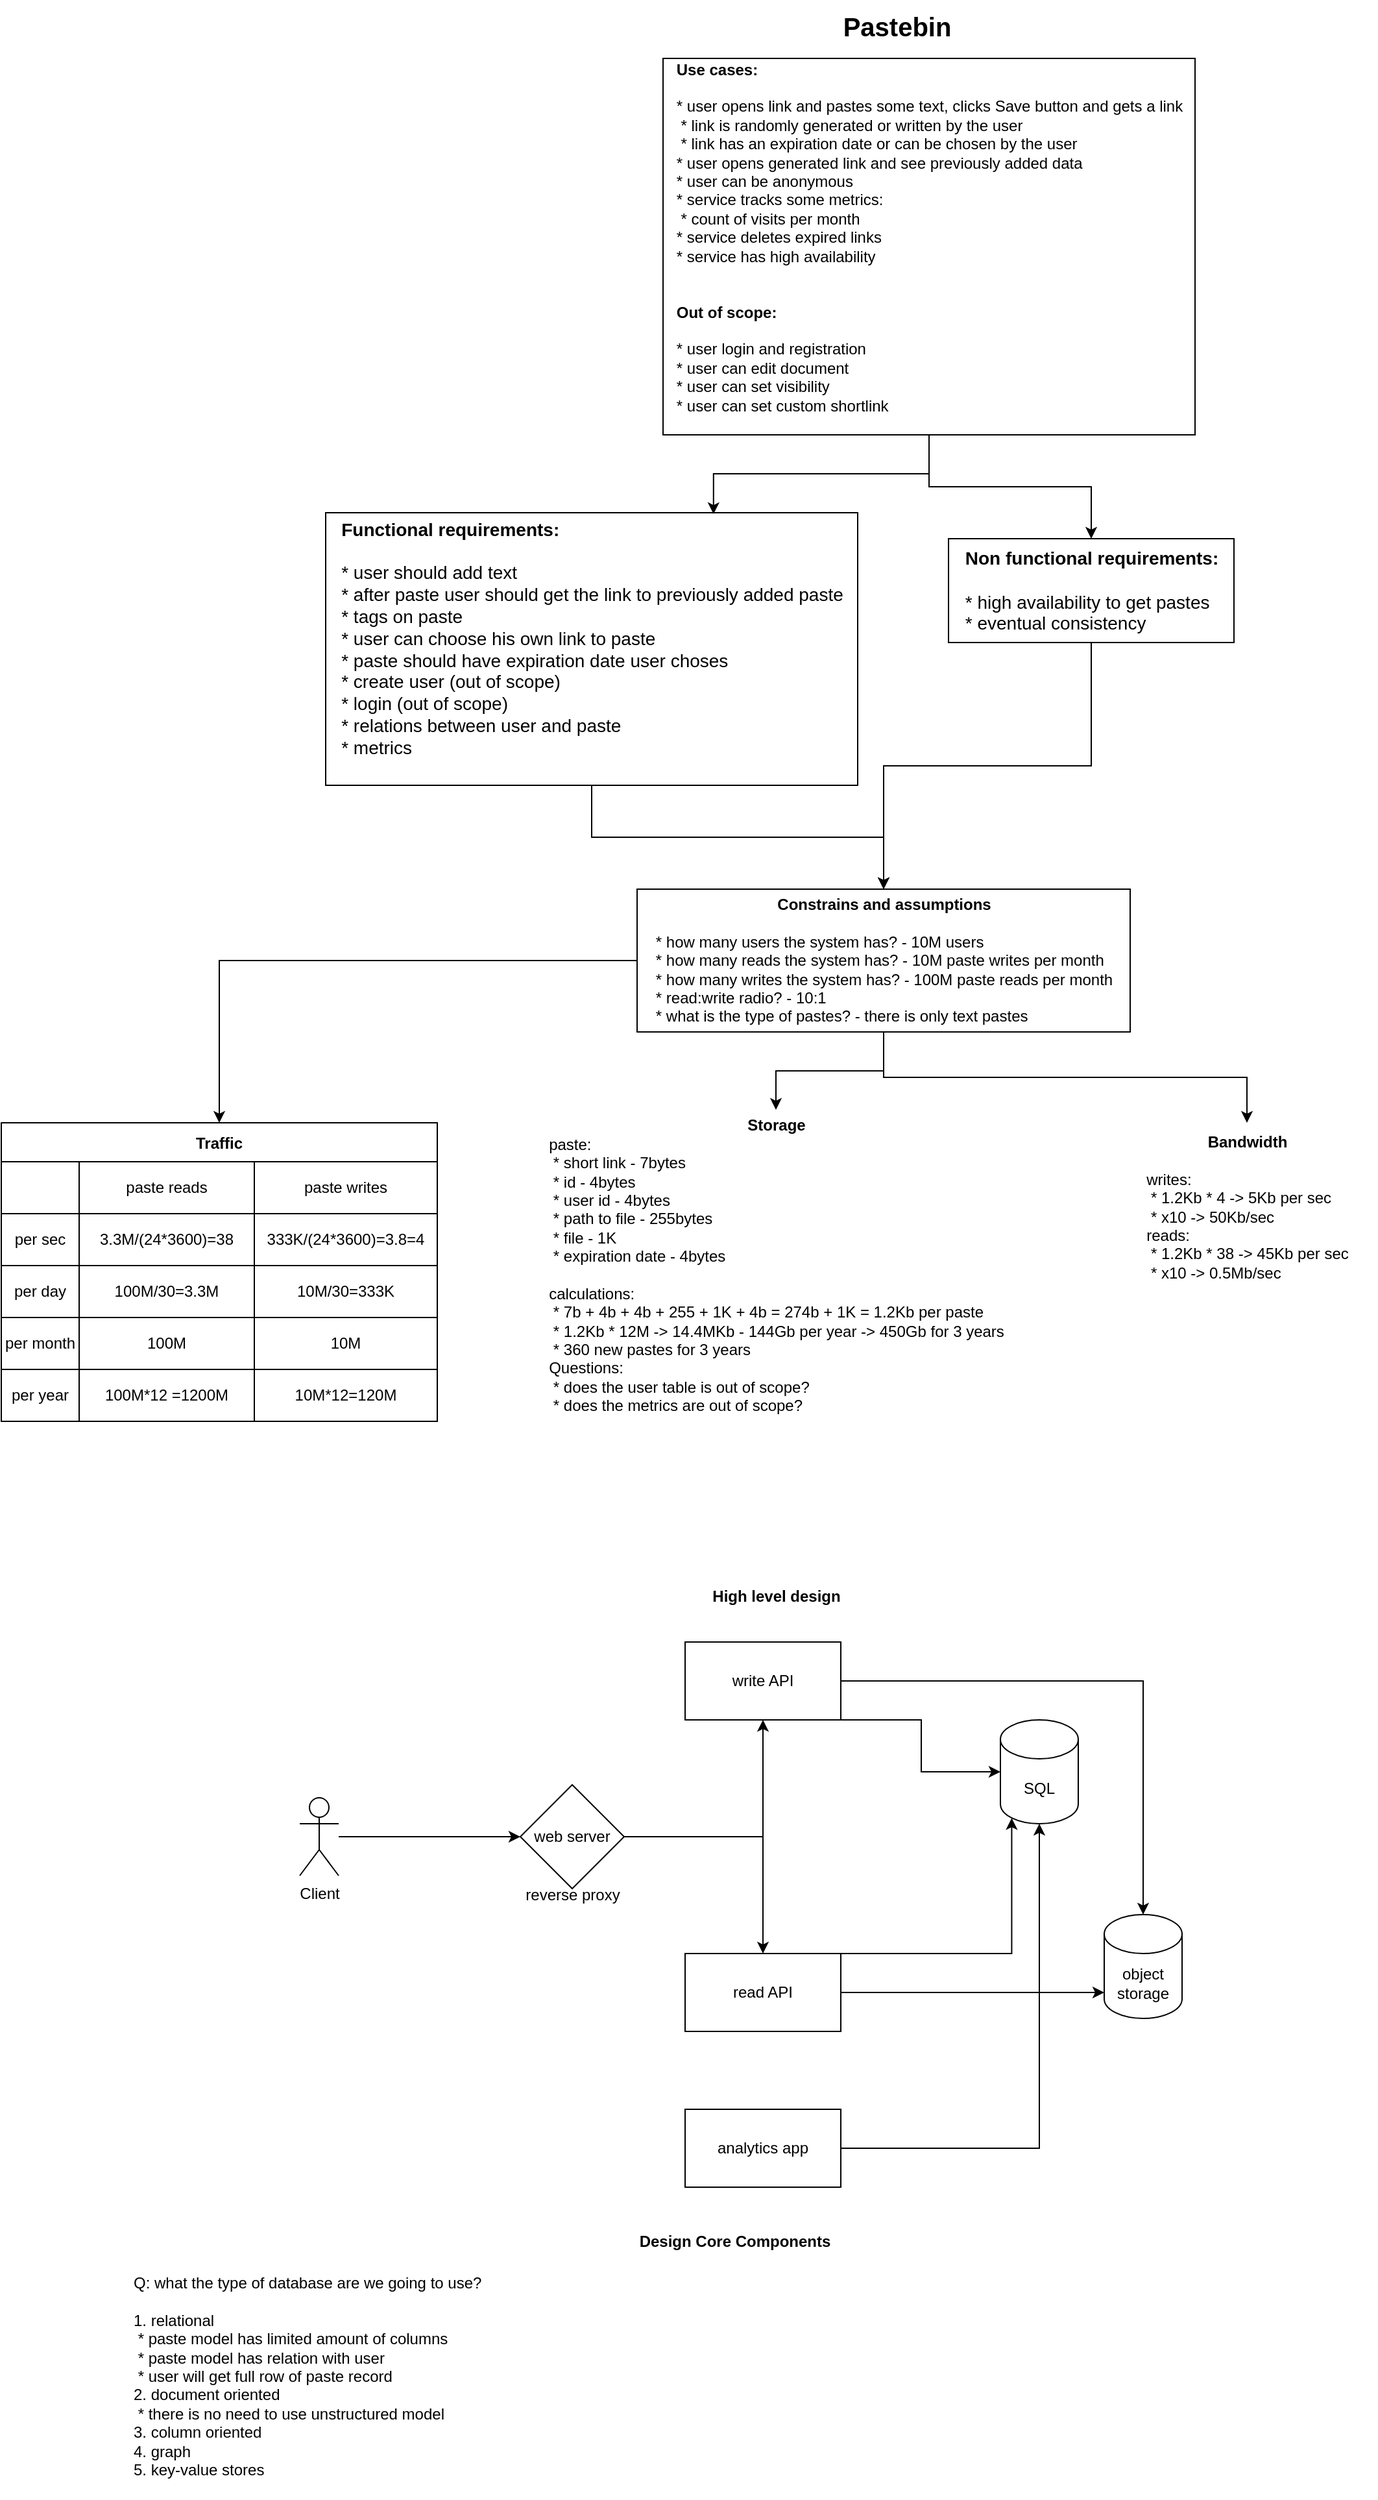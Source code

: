 <mxfile version="20.3.6" type="github">
  <diagram id="PuMi0kId-e-hUfrw8BZP" name="Страница 1">
    <mxGraphModel dx="1532" dy="622" grid="1" gridSize="10" guides="1" tooltips="1" connect="1" arrows="1" fold="1" page="1" pageScale="1" pageWidth="827" pageHeight="1169" math="0" shadow="0">
      <root>
        <mxCell id="0" />
        <mxCell id="1" parent="0" />
        <mxCell id="pfe3GB8zZH_nZLxF0a3G-1" value="&lt;b&gt;&lt;font style=&quot;font-size: 20px;&quot;&gt;Pastebin&lt;/font&gt;&lt;/b&gt;" style="text;html=1;resizable=0;autosize=1;align=center;verticalAlign=middle;points=[];fillColor=none;strokeColor=none;rounded=0;" parent="1" vertex="1">
          <mxGeometry x="-185" y="5" width="110" height="40" as="geometry" />
        </mxCell>
        <mxCell id="MaZiv5EfzWluJ8ZrnVki-30" style="edgeStyle=orthogonalEdgeStyle;rounded=0;orthogonalLoop=1;jettySize=auto;html=1;" edge="1" parent="1" source="pfe3GB8zZH_nZLxF0a3G-2" target="qygxZFsqdgiUwYKes5Kv-2">
          <mxGeometry relative="1" as="geometry" />
        </mxCell>
        <mxCell id="pfe3GB8zZH_nZLxF0a3G-2" value="&lt;div style=&quot;text-align: left;&quot;&gt;&lt;b&gt;Functional requirements:&lt;/b&gt;&lt;/div&gt;&lt;br&gt;&lt;div style=&quot;text-align: left;&quot;&gt;* user should add text&lt;/div&gt;&lt;div style=&quot;text-align: left;&quot;&gt;* after paste user should get the link to previously added paste&lt;/div&gt;&lt;div style=&quot;text-align: left;&quot;&gt;* tags on paste&lt;/div&gt;&lt;div style=&quot;text-align: left;&quot;&gt;* user can choose his own link to paste&lt;/div&gt;&lt;div style=&quot;text-align: left;&quot;&gt;* paste should have expiration date user choses&lt;/div&gt;&lt;div style=&quot;text-align: left;&quot;&gt;* create user (out of scope)&lt;/div&gt;&lt;div style=&quot;text-align: left;&quot;&gt;* login (out of scope)&lt;/div&gt;&lt;div style=&quot;text-align: left;&quot;&gt;* relations between user and paste&lt;/div&gt;&lt;div style=&quot;text-align: left;&quot;&gt;* metrics&lt;/div&gt;&lt;div style=&quot;text-align: left;&quot;&gt;&lt;br&gt;&lt;/div&gt;" style="text;html=1;align=center;verticalAlign=middle;resizable=0;points=[];autosize=1;strokeColor=default;fillColor=default;fontSize=14;" parent="1" vertex="1">
          <mxGeometry x="-570" y="400" width="410" height="210" as="geometry" />
        </mxCell>
        <mxCell id="MaZiv5EfzWluJ8ZrnVki-29" style="edgeStyle=orthogonalEdgeStyle;rounded=0;orthogonalLoop=1;jettySize=auto;html=1;" edge="1" parent="1" source="pfe3GB8zZH_nZLxF0a3G-3" target="qygxZFsqdgiUwYKes5Kv-2">
          <mxGeometry relative="1" as="geometry" />
        </mxCell>
        <mxCell id="pfe3GB8zZH_nZLxF0a3G-3" value="&lt;div style=&quot;text-align: left;&quot;&gt;&lt;b&gt;Non functional requirements:&lt;/b&gt;&lt;/div&gt;&lt;div style=&quot;text-align: left;&quot;&gt;&lt;b&gt;&lt;br&gt;&lt;/b&gt;&lt;/div&gt;&lt;div style=&quot;text-align: left;&quot;&gt;* high availability to get pastes&lt;/div&gt;&lt;div style=&quot;text-align: left;&quot;&gt;* eventual consistency&lt;/div&gt;" style="text;html=1;align=center;verticalAlign=middle;resizable=0;points=[];autosize=1;strokeColor=default;fillColor=default;fontSize=14;" parent="1" vertex="1">
          <mxGeometry x="-90" y="420" width="220" height="80" as="geometry" />
        </mxCell>
        <mxCell id="MaZiv5EfzWluJ8ZrnVki-27" style="edgeStyle=orthogonalEdgeStyle;rounded=0;orthogonalLoop=1;jettySize=auto;html=1;entryX=0.729;entryY=0.005;entryDx=0;entryDy=0;entryPerimeter=0;" edge="1" parent="1" source="qygxZFsqdgiUwYKes5Kv-1" target="pfe3GB8zZH_nZLxF0a3G-2">
          <mxGeometry relative="1" as="geometry" />
        </mxCell>
        <mxCell id="MaZiv5EfzWluJ8ZrnVki-28" style="edgeStyle=orthogonalEdgeStyle;rounded=0;orthogonalLoop=1;jettySize=auto;html=1;" edge="1" parent="1" source="qygxZFsqdgiUwYKes5Kv-1" target="pfe3GB8zZH_nZLxF0a3G-3">
          <mxGeometry relative="1" as="geometry" />
        </mxCell>
        <mxCell id="qygxZFsqdgiUwYKes5Kv-1" value="&lt;div style=&quot;&quot;&gt;&lt;div style=&quot;&quot;&gt;&lt;div style=&quot;text-align: left;&quot;&gt;&lt;b&gt;Use cases:&lt;/b&gt;&lt;/div&gt;&lt;div style=&quot;text-align: left;&quot;&gt;&lt;br&gt;&lt;/div&gt;&lt;div style=&quot;&quot;&gt;&lt;div style=&quot;&quot;&gt;&lt;div style=&quot;text-align: left;&quot;&gt;* user opens link and pastes some text, clicks Save button and gets a link&lt;/div&gt;&lt;div style=&quot;text-align: left;&quot;&gt;&lt;span style=&quot;white-space: pre;&quot;&gt; * link is randomly generated or written by the user&lt;/span&gt;&lt;br&gt;&lt;/div&gt;&lt;div style=&quot;text-align: left;&quot;&gt;&lt;span style=&quot;white-space: pre;&quot;&gt;&lt;span style=&quot;white-space: pre;&quot;&gt; * link has an expiration date or can be &lt;/span&gt;chosen by the user&lt;/span&gt;&lt;/div&gt;&lt;div style=&quot;text-align: left;&quot;&gt;&lt;span style=&quot;white-space: pre;&quot;&gt;* user opens generated link and see previously added data&lt;/span&gt;&lt;/div&gt;&lt;div style=&quot;text-align: left;&quot;&gt;&lt;span style=&quot;white-space: pre;&quot;&gt;* user can be anonymous&lt;/span&gt; &lt;/div&gt;&lt;div style=&quot;text-align: left;&quot;&gt;&lt;span style=&quot;white-space: pre;&quot;&gt;* service tracks some metrics:&lt;/span&gt;&lt;/div&gt;&lt;div style=&quot;text-align: left;&quot;&gt;&lt;span style=&quot;white-space: pre;&quot;&gt; * count of visits per month&lt;/span&gt;&lt;br&gt;&lt;/div&gt;&lt;div style=&quot;text-align: left;&quot;&gt;&lt;span style=&quot;white-space: pre;&quot;&gt;* service deletes expired links&lt;/span&gt;&lt;/div&gt;&lt;div style=&quot;text-align: left;&quot;&gt;&lt;span style=&quot;white-space: pre;&quot;&gt;* service has high availability&lt;/span&gt;&lt;/div&gt;&lt;div style=&quot;text-align: left;&quot;&gt;&lt;span style=&quot;white-space: pre;&quot;&gt;&lt;br&gt;&lt;/span&gt;&lt;/div&gt;&lt;div style=&quot;text-align: left;&quot;&gt;&lt;span style=&quot;white-space: pre;&quot;&gt;&lt;br&gt;&lt;/span&gt;&lt;/div&gt;&lt;div style=&quot;text-align: left;&quot;&gt;&lt;span style=&quot;white-space: pre;&quot;&gt;&lt;b&gt;Out of scope:&lt;/b&gt;&lt;/span&gt;&lt;/div&gt;&lt;div style=&quot;text-align: left;&quot;&gt;&lt;span style=&quot;white-space: pre;&quot;&gt;&lt;br&gt;&lt;/span&gt;&lt;/div&gt;&lt;div style=&quot;text-align: left;&quot;&gt;&lt;span style=&quot;white-space: pre;&quot;&gt;* user login and registration&lt;/span&gt;&lt;/div&gt;&lt;div style=&quot;text-align: left;&quot;&gt;&lt;span style=&quot;white-space: pre;&quot;&gt;* user can edit document&lt;/span&gt;&lt;/div&gt;&lt;div style=&quot;text-align: left;&quot;&gt;&lt;span style=&quot;white-space: pre;&quot;&gt;* user can set visibility&lt;/span&gt;&lt;/div&gt;&lt;div style=&quot;text-align: left;&quot;&gt;&lt;span style=&quot;white-space: pre;&quot;&gt;* user can set custom shortlink&lt;/span&gt;&lt;/div&gt;&lt;div style=&quot;text-align: left;&quot;&gt;&lt;span style=&quot;white-space: pre;&quot;&gt;&lt;br&gt;&lt;/span&gt;&lt;/div&gt;&lt;/div&gt;&lt;/div&gt;&lt;/div&gt;&lt;/div&gt;" style="text;html=1;align=center;verticalAlign=middle;resizable=0;points=[];autosize=1;strokeColor=default;fillColor=default;shadow=0;sketch=0;rounded=0;glass=0;gradientColor=none;fillStyle=auto;" parent="1" vertex="1">
          <mxGeometry x="-310" y="50" width="410" height="290" as="geometry" />
        </mxCell>
        <mxCell id="MaZiv5EfzWluJ8ZrnVki-31" style="edgeStyle=orthogonalEdgeStyle;rounded=0;orthogonalLoop=1;jettySize=auto;html=1;" edge="1" parent="1" source="qygxZFsqdgiUwYKes5Kv-2" target="qygxZFsqdgiUwYKes5Kv-18">
          <mxGeometry relative="1" as="geometry" />
        </mxCell>
        <mxCell id="MaZiv5EfzWluJ8ZrnVki-32" style="edgeStyle=orthogonalEdgeStyle;rounded=0;orthogonalLoop=1;jettySize=auto;html=1;" edge="1" parent="1" source="qygxZFsqdgiUwYKes5Kv-2" target="MaZiv5EfzWluJ8ZrnVki-2">
          <mxGeometry relative="1" as="geometry" />
        </mxCell>
        <mxCell id="MaZiv5EfzWluJ8ZrnVki-33" style="edgeStyle=orthogonalEdgeStyle;rounded=0;orthogonalLoop=1;jettySize=auto;html=1;" edge="1" parent="1" source="qygxZFsqdgiUwYKes5Kv-2" target="MaZiv5EfzWluJ8ZrnVki-3">
          <mxGeometry relative="1" as="geometry" />
        </mxCell>
        <mxCell id="qygxZFsqdgiUwYKes5Kv-2" value="&lt;b&gt;Constrains and assumptions&lt;/b&gt;&lt;br&gt;&lt;br&gt;&lt;div style=&quot;text-align: left;&quot;&gt;* how many users the system has? - 10M users&amp;nbsp;&lt;/div&gt;&lt;div style=&quot;text-align: left;&quot;&gt;* how many reads the system has? - 10M paste writes per month&lt;/div&gt;&lt;div style=&quot;text-align: left;&quot;&gt;* how many writes the system has? - 100M paste reads per month&lt;/div&gt;&lt;div style=&quot;text-align: left;&quot;&gt;* read:write radio? - 10:1&lt;/div&gt;&lt;div style=&quot;text-align: left;&quot;&gt;* what is the type of pastes? - there is only text pastes&lt;/div&gt;" style="text;html=1;align=center;verticalAlign=middle;resizable=0;points=[];autosize=1;strokeColor=default;fillColor=default;" parent="1" vertex="1">
          <mxGeometry x="-330" y="690" width="380" height="110" as="geometry" />
        </mxCell>
        <mxCell id="qygxZFsqdgiUwYKes5Kv-18" value="Traffic" style="shape=table;startSize=30;container=1;collapsible=0;childLayout=tableLayout;fontStyle=1;align=center;rounded=0;shadow=0;glass=0;sketch=0;fillStyle=auto;strokeColor=default;fillColor=default;gradientColor=none;" parent="1" vertex="1">
          <mxGeometry x="-820" y="870" width="336" height="230" as="geometry" />
        </mxCell>
        <mxCell id="qygxZFsqdgiUwYKes5Kv-23" value="" style="shape=tableRow;horizontal=0;startSize=0;swimlaneHead=0;swimlaneBody=0;top=0;left=0;bottom=0;right=0;collapsible=0;dropTarget=0;fillColor=none;points=[[0,0.5],[1,0.5]];portConstraint=eastwest;rounded=0;shadow=0;glass=0;sketch=0;fillStyle=auto;strokeColor=default;" parent="qygxZFsqdgiUwYKes5Kv-18" vertex="1">
          <mxGeometry y="30" width="336" height="40" as="geometry" />
        </mxCell>
        <mxCell id="qygxZFsqdgiUwYKes5Kv-31" value="" style="shape=partialRectangle;html=1;whiteSpace=wrap;connectable=0;fillColor=none;top=0;left=0;bottom=0;right=0;overflow=hidden;rounded=0;shadow=0;glass=0;sketch=0;fillStyle=auto;strokeColor=default;" parent="qygxZFsqdgiUwYKes5Kv-23" vertex="1">
          <mxGeometry width="60" height="40" as="geometry">
            <mxRectangle width="60" height="40" as="alternateBounds" />
          </mxGeometry>
        </mxCell>
        <mxCell id="qygxZFsqdgiUwYKes5Kv-24" value="paste reads" style="shape=partialRectangle;html=1;whiteSpace=wrap;connectable=0;fillColor=none;top=0;left=0;bottom=0;right=0;overflow=hidden;rounded=0;shadow=0;glass=0;sketch=0;fillStyle=auto;strokeColor=default;" parent="qygxZFsqdgiUwYKes5Kv-23" vertex="1">
          <mxGeometry x="60" width="135" height="40" as="geometry">
            <mxRectangle width="135" height="40" as="alternateBounds" />
          </mxGeometry>
        </mxCell>
        <mxCell id="qygxZFsqdgiUwYKes5Kv-25" value="paste writes" style="shape=partialRectangle;html=1;whiteSpace=wrap;connectable=0;fillColor=none;top=0;left=0;bottom=0;right=0;overflow=hidden;rounded=0;shadow=0;glass=0;sketch=0;fillStyle=auto;strokeColor=default;" parent="qygxZFsqdgiUwYKes5Kv-23" vertex="1">
          <mxGeometry x="195" width="141" height="40" as="geometry">
            <mxRectangle width="141" height="40" as="alternateBounds" />
          </mxGeometry>
        </mxCell>
        <mxCell id="qygxZFsqdgiUwYKes5Kv-19" value="" style="shape=tableRow;horizontal=0;startSize=0;swimlaneHead=0;swimlaneBody=0;top=0;left=0;bottom=0;right=0;collapsible=0;dropTarget=0;fillColor=none;points=[[0,0.5],[1,0.5]];portConstraint=eastwest;rounded=0;shadow=0;glass=0;sketch=0;fillStyle=auto;strokeColor=default;" parent="qygxZFsqdgiUwYKes5Kv-18" vertex="1">
          <mxGeometry y="70" width="336" height="40" as="geometry" />
        </mxCell>
        <mxCell id="qygxZFsqdgiUwYKes5Kv-32" value="per sec" style="shape=partialRectangle;html=1;whiteSpace=wrap;connectable=0;fillColor=none;top=0;left=0;bottom=0;right=0;overflow=hidden;rounded=0;shadow=0;glass=0;sketch=0;fillStyle=auto;strokeColor=default;" parent="qygxZFsqdgiUwYKes5Kv-19" vertex="1">
          <mxGeometry width="60" height="40" as="geometry">
            <mxRectangle width="60" height="40" as="alternateBounds" />
          </mxGeometry>
        </mxCell>
        <mxCell id="qygxZFsqdgiUwYKes5Kv-20" value="3.3M/(24*3600)=38" style="shape=partialRectangle;html=1;whiteSpace=wrap;connectable=0;fillColor=none;top=0;left=0;bottom=0;right=0;overflow=hidden;rounded=0;shadow=0;glass=0;sketch=0;fillStyle=auto;strokeColor=default;" parent="qygxZFsqdgiUwYKes5Kv-19" vertex="1">
          <mxGeometry x="60" width="135" height="40" as="geometry">
            <mxRectangle width="135" height="40" as="alternateBounds" />
          </mxGeometry>
        </mxCell>
        <mxCell id="qygxZFsqdgiUwYKes5Kv-21" value="333K/(24*3600)=3.8=4" style="shape=partialRectangle;html=1;whiteSpace=wrap;connectable=0;fillColor=none;top=0;left=0;bottom=0;right=0;overflow=hidden;rounded=0;shadow=0;glass=0;sketch=0;fillStyle=auto;strokeColor=default;" parent="qygxZFsqdgiUwYKes5Kv-19" vertex="1">
          <mxGeometry x="195" width="141" height="40" as="geometry">
            <mxRectangle width="141" height="40" as="alternateBounds" />
          </mxGeometry>
        </mxCell>
        <mxCell id="qygxZFsqdgiUwYKes5Kv-27" value="" style="shape=tableRow;horizontal=0;startSize=0;swimlaneHead=0;swimlaneBody=0;top=0;left=0;bottom=0;right=0;collapsible=0;dropTarget=0;fillColor=none;points=[[0,0.5],[1,0.5]];portConstraint=eastwest;rounded=0;shadow=0;glass=0;sketch=0;fillStyle=auto;strokeColor=default;" parent="qygxZFsqdgiUwYKes5Kv-18" vertex="1">
          <mxGeometry y="110" width="336" height="40" as="geometry" />
        </mxCell>
        <mxCell id="qygxZFsqdgiUwYKes5Kv-33" value="per day" style="shape=partialRectangle;html=1;whiteSpace=wrap;connectable=0;fillColor=none;top=0;left=0;bottom=0;right=0;overflow=hidden;rounded=0;shadow=0;glass=0;sketch=0;fillStyle=auto;strokeColor=default;" parent="qygxZFsqdgiUwYKes5Kv-27" vertex="1">
          <mxGeometry width="60" height="40" as="geometry">
            <mxRectangle width="60" height="40" as="alternateBounds" />
          </mxGeometry>
        </mxCell>
        <mxCell id="qygxZFsqdgiUwYKes5Kv-28" value="100M/30=3.3M" style="shape=partialRectangle;html=1;whiteSpace=wrap;connectable=0;fillColor=none;top=0;left=0;bottom=0;right=0;overflow=hidden;rounded=0;shadow=0;glass=0;sketch=0;fillStyle=auto;strokeColor=default;" parent="qygxZFsqdgiUwYKes5Kv-27" vertex="1">
          <mxGeometry x="60" width="135" height="40" as="geometry">
            <mxRectangle width="135" height="40" as="alternateBounds" />
          </mxGeometry>
        </mxCell>
        <mxCell id="qygxZFsqdgiUwYKes5Kv-29" value="10M/30=333K" style="shape=partialRectangle;html=1;whiteSpace=wrap;connectable=0;fillColor=none;top=0;left=0;bottom=0;right=0;overflow=hidden;rounded=0;shadow=0;glass=0;sketch=0;fillStyle=auto;strokeColor=default;" parent="qygxZFsqdgiUwYKes5Kv-27" vertex="1">
          <mxGeometry x="195" width="141" height="40" as="geometry">
            <mxRectangle width="141" height="40" as="alternateBounds" />
          </mxGeometry>
        </mxCell>
        <mxCell id="qygxZFsqdgiUwYKes5Kv-61" style="shape=tableRow;horizontal=0;startSize=0;swimlaneHead=0;swimlaneBody=0;top=0;left=0;bottom=0;right=0;collapsible=0;dropTarget=0;fillColor=none;points=[[0,0.5],[1,0.5]];portConstraint=eastwest;rounded=0;shadow=0;glass=0;sketch=0;fillStyle=auto;strokeColor=default;" parent="qygxZFsqdgiUwYKes5Kv-18" vertex="1">
          <mxGeometry y="150" width="336" height="40" as="geometry" />
        </mxCell>
        <mxCell id="qygxZFsqdgiUwYKes5Kv-62" value="per month" style="shape=partialRectangle;html=1;whiteSpace=wrap;connectable=0;fillColor=none;top=0;left=0;bottom=0;right=0;overflow=hidden;rounded=0;shadow=0;glass=0;sketch=0;fillStyle=auto;strokeColor=default;" parent="qygxZFsqdgiUwYKes5Kv-61" vertex="1">
          <mxGeometry width="60" height="40" as="geometry">
            <mxRectangle width="60" height="40" as="alternateBounds" />
          </mxGeometry>
        </mxCell>
        <mxCell id="qygxZFsqdgiUwYKes5Kv-63" value="100M" style="shape=partialRectangle;html=1;whiteSpace=wrap;connectable=0;fillColor=none;top=0;left=0;bottom=0;right=0;overflow=hidden;rounded=0;shadow=0;glass=0;sketch=0;fillStyle=auto;strokeColor=default;" parent="qygxZFsqdgiUwYKes5Kv-61" vertex="1">
          <mxGeometry x="60" width="135" height="40" as="geometry">
            <mxRectangle width="135" height="40" as="alternateBounds" />
          </mxGeometry>
        </mxCell>
        <mxCell id="qygxZFsqdgiUwYKes5Kv-64" value="10M" style="shape=partialRectangle;html=1;whiteSpace=wrap;connectable=0;fillColor=none;top=0;left=0;bottom=0;right=0;overflow=hidden;rounded=0;shadow=0;glass=0;sketch=0;fillStyle=auto;strokeColor=default;" parent="qygxZFsqdgiUwYKes5Kv-61" vertex="1">
          <mxGeometry x="195" width="141" height="40" as="geometry">
            <mxRectangle width="141" height="40" as="alternateBounds" />
          </mxGeometry>
        </mxCell>
        <mxCell id="qygxZFsqdgiUwYKes5Kv-56" style="shape=tableRow;horizontal=0;startSize=0;swimlaneHead=0;swimlaneBody=0;top=0;left=0;bottom=0;right=0;collapsible=0;dropTarget=0;fillColor=none;points=[[0,0.5],[1,0.5]];portConstraint=eastwest;rounded=0;shadow=0;glass=0;sketch=0;fillStyle=auto;strokeColor=default;" parent="qygxZFsqdgiUwYKes5Kv-18" vertex="1">
          <mxGeometry y="190" width="336" height="40" as="geometry" />
        </mxCell>
        <mxCell id="qygxZFsqdgiUwYKes5Kv-57" value="per year" style="shape=partialRectangle;html=1;whiteSpace=wrap;connectable=0;fillColor=none;top=0;left=0;bottom=0;right=0;overflow=hidden;rounded=0;shadow=0;glass=0;sketch=0;fillStyle=auto;strokeColor=default;" parent="qygxZFsqdgiUwYKes5Kv-56" vertex="1">
          <mxGeometry width="60" height="40" as="geometry">
            <mxRectangle width="60" height="40" as="alternateBounds" />
          </mxGeometry>
        </mxCell>
        <mxCell id="qygxZFsqdgiUwYKes5Kv-58" value="100M*12 =1200M" style="shape=partialRectangle;html=1;whiteSpace=wrap;connectable=0;fillColor=none;top=0;left=0;bottom=0;right=0;overflow=hidden;rounded=0;shadow=0;glass=0;sketch=0;fillStyle=auto;strokeColor=default;" parent="qygxZFsqdgiUwYKes5Kv-56" vertex="1">
          <mxGeometry x="60" width="135" height="40" as="geometry">
            <mxRectangle width="135" height="40" as="alternateBounds" />
          </mxGeometry>
        </mxCell>
        <mxCell id="qygxZFsqdgiUwYKes5Kv-59" value="10M*12=120M" style="shape=partialRectangle;html=1;whiteSpace=wrap;connectable=0;fillColor=none;top=0;left=0;bottom=0;right=0;overflow=hidden;rounded=0;shadow=0;glass=0;sketch=0;fillStyle=auto;strokeColor=default;" parent="qygxZFsqdgiUwYKes5Kv-56" vertex="1">
          <mxGeometry x="195" width="141" height="40" as="geometry">
            <mxRectangle width="141" height="40" as="alternateBounds" />
          </mxGeometry>
        </mxCell>
        <mxCell id="MaZiv5EfzWluJ8ZrnVki-2" value="&lt;b&gt;Storage&lt;/b&gt;&lt;br&gt;&lt;div style=&quot;text-align: left;&quot;&gt;paste:&lt;/div&gt;&lt;div style=&quot;text-align: left;&quot;&gt;&lt;span style=&quot;white-space: pre;&quot;&gt;	* short link - 7bytes&lt;/span&gt;&lt;br&gt;&lt;/div&gt;&lt;div style=&quot;text-align: left;&quot;&gt;&lt;span style=&quot;white-space: pre;&quot;&gt;&lt;span style=&quot;white-space: pre;&quot;&gt;	* id - 4bytes&lt;/span&gt;&lt;br&gt;&lt;/span&gt;&lt;/div&gt;&lt;div style=&quot;text-align: left;&quot;&gt;&lt;span style=&quot;white-space: pre;&quot;&gt;&lt;span style=&quot;white-space: pre;&quot;&gt;&lt;span style=&quot;white-space: pre;&quot;&gt;	* user id - 4bytes&lt;/span&gt;&lt;br&gt;&lt;/span&gt;&lt;/span&gt;&lt;/div&gt;&lt;div style=&quot;text-align: left;&quot;&gt;&lt;span style=&quot;white-space: pre;&quot;&gt;&lt;span style=&quot;white-space: pre;&quot;&gt;&lt;span style=&quot;white-space: pre;&quot;&gt;&lt;span style=&quot;white-space: pre;&quot;&gt;	* path to file - 255bytes&lt;/span&gt;&lt;br&gt;&lt;/span&gt;&lt;/span&gt;&lt;/span&gt;&lt;/div&gt;&lt;div style=&quot;text-align: left;&quot;&gt;&lt;span style=&quot;white-space: pre;&quot;&gt;&lt;span style=&quot;white-space: pre;&quot;&gt;&lt;span style=&quot;white-space: pre;&quot;&gt;&lt;span style=&quot;white-space: pre;&quot;&gt;&lt;span style=&quot;white-space: pre;&quot;&gt;	* file - 1K&lt;/span&gt;&lt;br&gt;&lt;/span&gt;&lt;/span&gt;&lt;/span&gt;&lt;/span&gt;&lt;/div&gt;&lt;div style=&quot;text-align: left;&quot;&gt;&lt;span style=&quot;white-space: pre;&quot;&gt;&lt;span style=&quot;white-space: pre;&quot;&gt;&lt;span style=&quot;white-space: pre;&quot;&gt;&lt;span style=&quot;white-space: pre;&quot;&gt;&lt;span style=&quot;white-space: pre;&quot;&gt;&lt;span style=&quot;white-space: pre;&quot;&gt;&lt;span style=&quot;white-space: pre;&quot;&gt;	&lt;/span&gt;* expiration date - 4bytes&lt;/span&gt;&lt;br&gt;&lt;/span&gt;&lt;/span&gt;&lt;/span&gt;&lt;/span&gt;&lt;/span&gt;&lt;/div&gt;&lt;div style=&quot;text-align: left;&quot;&gt;&lt;span style=&quot;white-space: pre;&quot;&gt;&lt;span style=&quot;white-space: pre;&quot;&gt;&lt;span style=&quot;white-space: pre;&quot;&gt;&lt;span style=&quot;white-space: pre;&quot;&gt;&lt;span style=&quot;white-space: pre;&quot;&gt;&lt;span style=&quot;white-space: pre;&quot;&gt;&lt;br&gt;&lt;/span&gt;&lt;/span&gt;&lt;/span&gt;&lt;/span&gt;&lt;/span&gt;&lt;/span&gt;&lt;/div&gt;&lt;div style=&quot;text-align: left;&quot;&gt;&lt;span style=&quot;white-space: pre;&quot;&gt;calculations:&amp;nbsp;&lt;/span&gt;&lt;/div&gt;&lt;div style=&quot;text-align: left;&quot;&gt;&lt;span style=&quot;white-space: pre;&quot;&gt;&lt;span style=&quot;white-space: pre;&quot;&gt;	* &lt;/span&gt;7b + 4b + 4b + 255 + 1K + 4b = 274b + 1K = 1.2Kb per paste&lt;/span&gt;&lt;/div&gt;&lt;div style=&quot;text-align: left;&quot;&gt;&lt;span style=&quot;white-space: pre;&quot;&gt;	* 1.2Kb * 12M -&amp;gt; 14.4MKb - 144Gb per year -&amp;gt; 450Gb for 3 years&lt;/span&gt;&lt;/div&gt;&lt;div style=&quot;text-align: left;&quot;&gt;&lt;span style=&quot;white-space: pre;&quot;&gt;&lt;span style=&quot;white-space: pre;&quot;&gt;	* 360 new pastes for 3 years&lt;/span&gt;&lt;/span&gt;&lt;/div&gt;&lt;div style=&quot;text-align: left;&quot;&gt;&lt;span style=&quot;white-space: pre;&quot;&gt;&lt;span style=&quot;white-space: pre;&quot;&gt;&lt;span style=&quot;white-space: pre;&quot;&gt;&lt;span style=&quot;white-space: pre;&quot;&gt;&lt;span style=&quot;white-space: pre;&quot;&gt;&lt;span style=&quot;white-space: pre;&quot;&gt;Questions:&lt;/span&gt;&lt;/span&gt;&lt;/span&gt;&lt;/span&gt;&lt;/span&gt;&lt;/span&gt;&lt;/div&gt;&lt;div style=&quot;text-align: left;&quot;&gt;&lt;span style=&quot;white-space: pre;&quot;&gt;&lt;span style=&quot;white-space: pre;&quot;&gt;&lt;span style=&quot;white-space: pre;&quot;&gt;&lt;span style=&quot;white-space: pre;&quot;&gt;&lt;span style=&quot;white-space: pre;&quot;&gt;&lt;span style=&quot;white-space: pre;&quot;&gt;&lt;span style=&quot;white-space: pre;&quot;&gt;	* &lt;/span&gt;does the user table is out of scope?&lt;/span&gt;&lt;/span&gt;&lt;/span&gt;&lt;/span&gt;&lt;/span&gt;&lt;/span&gt;&lt;/div&gt;&lt;div style=&quot;text-align: left;&quot;&gt;&lt;span style=&quot;white-space: pre;&quot;&gt;	* does the metrics are out of scope?&lt;/span&gt;&lt;br&gt;&lt;/div&gt;" style="text;html=1;align=center;verticalAlign=middle;resizable=0;points=[];autosize=1;strokeColor=none;fillColor=none;" vertex="1" parent="1">
          <mxGeometry x="-423" y="860" width="400" height="240" as="geometry" />
        </mxCell>
        <mxCell id="MaZiv5EfzWluJ8ZrnVki-3" value="&lt;b&gt;Bandwidth&lt;/b&gt;&lt;br&gt;&lt;div style=&quot;text-align: left;&quot;&gt;&lt;br&gt;&lt;/div&gt;&lt;div style=&quot;text-align: left;&quot;&gt;writes:&lt;/div&gt;&lt;div style=&quot;text-align: left;&quot;&gt;&lt;span style=&quot;white-space: pre;&quot;&gt;	* 1.2Kb * 4 -&amp;gt; 5Kb per sec&lt;/span&gt;&lt;br&gt;&lt;/div&gt;&lt;div style=&quot;text-align: left;&quot;&gt;&lt;span style=&quot;white-space: pre;&quot;&gt;&lt;span style=&quot;white-space: pre;&quot;&gt;	* x10 -&amp;gt; 50Kb/sec&lt;/span&gt;&lt;br&gt;&lt;/span&gt;&lt;/div&gt;&lt;div style=&quot;text-align: left;&quot;&gt;reads:&lt;/div&gt;&lt;div style=&quot;text-align: left;&quot;&gt;&lt;span style=&quot;white-space: pre;&quot;&gt;	* 1.2Kb * 38 -&amp;gt; 45Kb per sec&lt;/span&gt;&lt;br&gt;&lt;/div&gt;&lt;div style=&quot;text-align: left;&quot;&gt;&lt;span style=&quot;white-space: pre;&quot;&gt;&lt;span style=&quot;white-space: pre;&quot;&gt;	* x10 -&amp;gt; 0.5Mb/sec&lt;/span&gt;&lt;br&gt;&lt;/span&gt;&lt;/div&gt;" style="text;html=1;align=center;verticalAlign=middle;resizable=0;points=[];autosize=1;strokeColor=none;fillColor=none;" vertex="1" parent="1">
          <mxGeometry x="40" y="870" width="200" height="130" as="geometry" />
        </mxCell>
        <mxCell id="MaZiv5EfzWluJ8ZrnVki-34" value="" style="group" vertex="1" connectable="0" parent="1">
          <mxGeometry x="-590" y="1220" width="680" height="549" as="geometry" />
        </mxCell>
        <mxCell id="MaZiv5EfzWluJ8ZrnVki-26" value="&lt;b&gt;Design Core Components&lt;/b&gt;&lt;br&gt;&lt;div style=&quot;text-align: left;&quot;&gt;&lt;br&gt;&lt;/div&gt;" style="text;html=1;align=center;verticalAlign=middle;resizable=0;points=[];autosize=1;strokeColor=none;fillColor=none;" vertex="1" parent="MaZiv5EfzWluJ8ZrnVki-34">
          <mxGeometry x="250" y="499" width="170" height="40" as="geometry" />
        </mxCell>
        <mxCell id="MaZiv5EfzWluJ8ZrnVki-36" value="" style="group" vertex="1" connectable="0" parent="MaZiv5EfzWluJ8ZrnVki-34">
          <mxGeometry width="680" height="470" as="geometry" />
        </mxCell>
        <mxCell id="MaZiv5EfzWluJ8ZrnVki-4" value="&lt;b&gt;High level design&lt;/b&gt;" style="text;html=1;align=center;verticalAlign=middle;resizable=0;points=[];autosize=1;strokeColor=none;fillColor=none;" vertex="1" parent="MaZiv5EfzWluJ8ZrnVki-36">
          <mxGeometry x="307" width="120" height="30" as="geometry" />
        </mxCell>
        <mxCell id="MaZiv5EfzWluJ8ZrnVki-5" value="Client" style="shape=umlActor;verticalLabelPosition=bottom;verticalAlign=top;html=1;outlineConnect=0;" vertex="1" parent="MaZiv5EfzWluJ8ZrnVki-36">
          <mxGeometry y="170" width="30" height="60" as="geometry" />
        </mxCell>
        <mxCell id="MaZiv5EfzWluJ8ZrnVki-6" value="" style="endArrow=classic;html=1;rounded=0;" edge="1" parent="MaZiv5EfzWluJ8ZrnVki-36">
          <mxGeometry x="-0.053" relative="1" as="geometry">
            <mxPoint x="30" y="200" as="sourcePoint" />
            <mxPoint x="170" y="200" as="targetPoint" />
            <mxPoint as="offset" />
          </mxGeometry>
        </mxCell>
        <mxCell id="MaZiv5EfzWluJ8ZrnVki-8" value="web server" style="rhombus;whiteSpace=wrap;html=1;" vertex="1" parent="MaZiv5EfzWluJ8ZrnVki-36">
          <mxGeometry x="170" y="160" width="80" height="80" as="geometry" />
        </mxCell>
        <mxCell id="MaZiv5EfzWluJ8ZrnVki-14" value="write API" style="whiteSpace=wrap;html=1;" vertex="1" parent="MaZiv5EfzWluJ8ZrnVki-36">
          <mxGeometry x="297" y="50" width="120" height="60" as="geometry" />
        </mxCell>
        <mxCell id="MaZiv5EfzWluJ8ZrnVki-15" value="" style="edgeStyle=orthogonalEdgeStyle;rounded=0;orthogonalLoop=1;jettySize=auto;html=1;" edge="1" parent="MaZiv5EfzWluJ8ZrnVki-36" source="MaZiv5EfzWluJ8ZrnVki-8" target="MaZiv5EfzWluJ8ZrnVki-14">
          <mxGeometry relative="1" as="geometry" />
        </mxCell>
        <mxCell id="MaZiv5EfzWluJ8ZrnVki-16" value="read API" style="whiteSpace=wrap;html=1;" vertex="1" parent="MaZiv5EfzWluJ8ZrnVki-36">
          <mxGeometry x="297" y="290" width="120" height="60" as="geometry" />
        </mxCell>
        <mxCell id="MaZiv5EfzWluJ8ZrnVki-17" value="" style="edgeStyle=orthogonalEdgeStyle;rounded=0;orthogonalLoop=1;jettySize=auto;html=1;" edge="1" parent="MaZiv5EfzWluJ8ZrnVki-36" source="MaZiv5EfzWluJ8ZrnVki-8" target="MaZiv5EfzWluJ8ZrnVki-16">
          <mxGeometry relative="1" as="geometry" />
        </mxCell>
        <mxCell id="MaZiv5EfzWluJ8ZrnVki-18" value="analytics app" style="rounded=0;whiteSpace=wrap;html=1;" vertex="1" parent="MaZiv5EfzWluJ8ZrnVki-36">
          <mxGeometry x="297" y="410" width="120" height="60" as="geometry" />
        </mxCell>
        <mxCell id="MaZiv5EfzWluJ8ZrnVki-19" value="SQL" style="shape=cylinder3;whiteSpace=wrap;html=1;boundedLbl=1;backgroundOutline=1;size=15;" vertex="1" parent="MaZiv5EfzWluJ8ZrnVki-36">
          <mxGeometry x="540" y="110" width="60" height="80" as="geometry" />
        </mxCell>
        <mxCell id="MaZiv5EfzWluJ8ZrnVki-25" style="edgeStyle=orthogonalEdgeStyle;rounded=0;orthogonalLoop=1;jettySize=auto;html=1;" edge="1" parent="MaZiv5EfzWluJ8ZrnVki-36" source="MaZiv5EfzWluJ8ZrnVki-14" target="MaZiv5EfzWluJ8ZrnVki-19">
          <mxGeometry relative="1" as="geometry">
            <Array as="points">
              <mxPoint x="479" y="110" />
              <mxPoint x="479" y="150" />
            </Array>
          </mxGeometry>
        </mxCell>
        <mxCell id="MaZiv5EfzWluJ8ZrnVki-24" style="edgeStyle=orthogonalEdgeStyle;rounded=0;orthogonalLoop=1;jettySize=auto;html=1;entryX=0.145;entryY=1;entryDx=0;entryDy=-4.35;entryPerimeter=0;" edge="1" parent="MaZiv5EfzWluJ8ZrnVki-36" source="MaZiv5EfzWluJ8ZrnVki-16" target="MaZiv5EfzWluJ8ZrnVki-19">
          <mxGeometry relative="1" as="geometry">
            <Array as="points">
              <mxPoint x="549" y="290" />
            </Array>
          </mxGeometry>
        </mxCell>
        <mxCell id="MaZiv5EfzWluJ8ZrnVki-21" style="edgeStyle=orthogonalEdgeStyle;rounded=0;orthogonalLoop=1;jettySize=auto;html=1;entryX=0.5;entryY=1;entryDx=0;entryDy=0;entryPerimeter=0;" edge="1" parent="MaZiv5EfzWluJ8ZrnVki-36" source="MaZiv5EfzWluJ8ZrnVki-18" target="MaZiv5EfzWluJ8ZrnVki-19">
          <mxGeometry relative="1" as="geometry" />
        </mxCell>
        <mxCell id="MaZiv5EfzWluJ8ZrnVki-20" value="object storage" style="shape=cylinder3;whiteSpace=wrap;html=1;boundedLbl=1;backgroundOutline=1;size=15;" vertex="1" parent="MaZiv5EfzWluJ8ZrnVki-36">
          <mxGeometry x="620" y="260" width="60" height="80" as="geometry" />
        </mxCell>
        <mxCell id="MaZiv5EfzWluJ8ZrnVki-23" style="edgeStyle=orthogonalEdgeStyle;rounded=0;orthogonalLoop=1;jettySize=auto;html=1;" edge="1" parent="MaZiv5EfzWluJ8ZrnVki-36" source="MaZiv5EfzWluJ8ZrnVki-14" target="MaZiv5EfzWluJ8ZrnVki-20">
          <mxGeometry relative="1" as="geometry" />
        </mxCell>
        <mxCell id="MaZiv5EfzWluJ8ZrnVki-22" style="edgeStyle=orthogonalEdgeStyle;rounded=0;orthogonalLoop=1;jettySize=auto;html=1;" edge="1" parent="MaZiv5EfzWluJ8ZrnVki-36" source="MaZiv5EfzWluJ8ZrnVki-16" target="MaZiv5EfzWluJ8ZrnVki-20">
          <mxGeometry relative="1" as="geometry">
            <Array as="points">
              <mxPoint x="590" y="320" />
              <mxPoint x="590" y="320" />
            </Array>
          </mxGeometry>
        </mxCell>
        <mxCell id="MaZiv5EfzWluJ8ZrnVki-61" value="reverse proxy" style="text;html=1;align=center;verticalAlign=middle;resizable=0;points=[];autosize=1;strokeColor=none;fillColor=none;" vertex="1" parent="MaZiv5EfzWluJ8ZrnVki-36">
          <mxGeometry x="160" y="230" width="100" height="30" as="geometry" />
        </mxCell>
        <mxCell id="MaZiv5EfzWluJ8ZrnVki-60" value="&lt;div style=&quot;caret-color: rgb(0, 0, 0); color: rgb(0, 0, 0); font-family: Helvetica; font-size: 12px; font-style: normal; font-variant-caps: normal; font-weight: 400; letter-spacing: normal; text-indent: 0px; text-transform: none; word-spacing: 0px; -webkit-text-stroke-width: 0px; text-decoration: none; text-align: left;&quot;&gt;Q: what the type of database are we going to use?&lt;/div&gt;&lt;div style=&quot;caret-color: rgb(0, 0, 0); color: rgb(0, 0, 0); font-family: Helvetica; font-size: 12px; font-style: normal; font-variant-caps: normal; font-weight: 400; letter-spacing: normal; text-indent: 0px; text-transform: none; word-spacing: 0px; -webkit-text-stroke-width: 0px; text-decoration: none; text-align: left;&quot;&gt;&lt;br&gt;&lt;/div&gt;&lt;div style=&quot;caret-color: rgb(0, 0, 0); color: rgb(0, 0, 0); font-family: Helvetica; font-size: 12px; font-style: normal; font-variant-caps: normal; font-weight: 400; letter-spacing: normal; text-indent: 0px; text-transform: none; word-spacing: 0px; -webkit-text-stroke-width: 0px; text-decoration: none; text-align: left;&quot;&gt;1. relational&lt;/div&gt;&lt;div style=&quot;caret-color: rgb(0, 0, 0); color: rgb(0, 0, 0); font-family: Helvetica; font-size: 12px; font-style: normal; font-variant-caps: normal; font-weight: 400; letter-spacing: normal; text-indent: 0px; text-transform: none; word-spacing: 0px; -webkit-text-stroke-width: 0px; text-decoration: none; text-align: left;&quot;&gt;&lt;span style=&quot;white-space: pre;&quot;&gt;	* paste model has limited amount of columns&lt;/span&gt;&lt;br&gt;&lt;/div&gt;&lt;div style=&quot;caret-color: rgb(0, 0, 0); color: rgb(0, 0, 0); font-family: Helvetica; font-size: 12px; font-style: normal; font-variant-caps: normal; font-weight: 400; letter-spacing: normal; text-indent: 0px; text-transform: none; word-spacing: 0px; -webkit-text-stroke-width: 0px; text-decoration: none; text-align: left;&quot;&gt;&lt;span style=&quot;white-space: pre;&quot;&gt;&lt;span style=&quot;white-space: pre;&quot;&gt;	* paste model has relation with user&lt;/span&gt;&lt;br&gt;&lt;/span&gt;&lt;/div&gt;&lt;div style=&quot;caret-color: rgb(0, 0, 0); color: rgb(0, 0, 0); font-family: Helvetica; font-size: 12px; font-style: normal; font-variant-caps: normal; font-weight: 400; letter-spacing: normal; text-indent: 0px; text-transform: none; word-spacing: 0px; -webkit-text-stroke-width: 0px; text-decoration: none; text-align: left;&quot;&gt;&lt;span style=&quot;white-space: pre;&quot;&gt;&lt;span style=&quot;white-space: pre;&quot;&gt;&lt;span style=&quot;white-space: pre;&quot;&gt;	* user will get full row of paste record&lt;/span&gt;&lt;br&gt;&lt;/span&gt;&lt;/span&gt;&lt;/div&gt;&lt;div style=&quot;caret-color: rgb(0, 0, 0); color: rgb(0, 0, 0); font-family: Helvetica; font-size: 12px; font-style: normal; font-variant-caps: normal; font-weight: 400; letter-spacing: normal; text-indent: 0px; text-transform: none; word-spacing: 0px; -webkit-text-stroke-width: 0px; text-decoration: none; text-align: left;&quot;&gt;2. document oriented&lt;/div&gt;&lt;div style=&quot;text-indent: 0px; text-align: left;&quot;&gt;&lt;span style=&quot;white-space: pre;&quot;&gt;	* there is no need to use unstructured&lt;/span&gt;&amp;nbsp;model&lt;br&gt;&lt;/div&gt;&lt;div style=&quot;caret-color: rgb(0, 0, 0); color: rgb(0, 0, 0); font-family: Helvetica; font-size: 12px; font-style: normal; font-variant-caps: normal; font-weight: 400; letter-spacing: normal; text-indent: 0px; text-transform: none; word-spacing: 0px; -webkit-text-stroke-width: 0px; text-decoration: none; text-align: left;&quot;&gt;3. column oriented&lt;/div&gt;&lt;div style=&quot;caret-color: rgb(0, 0, 0); color: rgb(0, 0, 0); font-family: Helvetica; font-size: 12px; font-style: normal; font-variant-caps: normal; font-weight: 400; letter-spacing: normal; text-indent: 0px; text-transform: none; word-spacing: 0px; -webkit-text-stroke-width: 0px; text-decoration: none; text-align: left;&quot;&gt;4. graph&lt;/div&gt;&lt;div style=&quot;caret-color: rgb(0, 0, 0); color: rgb(0, 0, 0); font-family: Helvetica; font-size: 12px; font-style: normal; font-variant-caps: normal; font-weight: 400; letter-spacing: normal; text-indent: 0px; text-transform: none; word-spacing: 0px; -webkit-text-stroke-width: 0px; text-decoration: none; text-align: left;&quot;&gt;5. key-value stores&amp;nbsp;&lt;/div&gt;&lt;div style=&quot;caret-color: rgb(0, 0, 0); color: rgb(0, 0, 0); font-family: Helvetica; font-size: 12px; font-style: normal; font-variant-caps: normal; font-weight: 400; letter-spacing: normal; text-indent: 0px; text-transform: none; word-spacing: 0px; -webkit-text-stroke-width: 0px; text-decoration: none; text-align: left;&quot;&gt;&lt;br&gt;&lt;/div&gt;" style="text;whiteSpace=wrap;html=1;" vertex="1" parent="1">
          <mxGeometry x="-720" y="1750" width="290" height="50" as="geometry" />
        </mxCell>
      </root>
    </mxGraphModel>
  </diagram>
</mxfile>
